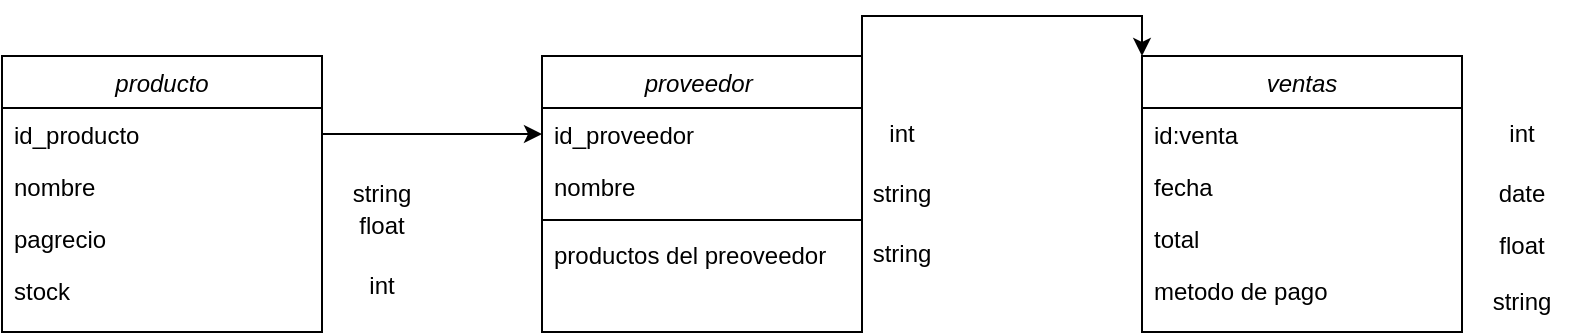 <mxfile version="24.2.8" type="github">
  <diagram id="C5RBs43oDa-KdzZeNtuy" name="Page-1">
    <mxGraphModel dx="909" dy="610" grid="1" gridSize="10" guides="1" tooltips="1" connect="1" arrows="1" fold="1" page="1" pageScale="1" pageWidth="827" pageHeight="1169" math="0" shadow="0">
      <root>
        <mxCell id="WIyWlLk6GJQsqaUBKTNV-0" />
        <mxCell id="WIyWlLk6GJQsqaUBKTNV-1" parent="WIyWlLk6GJQsqaUBKTNV-0" />
        <mxCell id="zkfFHV4jXpPFQw0GAbJ--0" value="producto" style="swimlane;fontStyle=2;align=center;verticalAlign=top;childLayout=stackLayout;horizontal=1;startSize=26;horizontalStack=0;resizeParent=1;resizeLast=0;collapsible=1;marginBottom=0;rounded=0;shadow=0;strokeWidth=1;" parent="WIyWlLk6GJQsqaUBKTNV-1" vertex="1">
          <mxGeometry x="220" y="120" width="160" height="138" as="geometry">
            <mxRectangle x="230" y="140" width="160" height="26" as="alternateBounds" />
          </mxGeometry>
        </mxCell>
        <mxCell id="zkfFHV4jXpPFQw0GAbJ--1" value="id_producto" style="text;align=left;verticalAlign=top;spacingLeft=4;spacingRight=4;overflow=hidden;rotatable=0;points=[[0,0.5],[1,0.5]];portConstraint=eastwest;" parent="zkfFHV4jXpPFQw0GAbJ--0" vertex="1">
          <mxGeometry y="26" width="160" height="26" as="geometry" />
        </mxCell>
        <mxCell id="zkfFHV4jXpPFQw0GAbJ--2" value="nombre" style="text;align=left;verticalAlign=top;spacingLeft=4;spacingRight=4;overflow=hidden;rotatable=0;points=[[0,0.5],[1,0.5]];portConstraint=eastwest;rounded=0;shadow=0;html=0;" parent="zkfFHV4jXpPFQw0GAbJ--0" vertex="1">
          <mxGeometry y="52" width="160" height="26" as="geometry" />
        </mxCell>
        <mxCell id="zkfFHV4jXpPFQw0GAbJ--3" value="pagrecio" style="text;align=left;verticalAlign=top;spacingLeft=4;spacingRight=4;overflow=hidden;rotatable=0;points=[[0,0.5],[1,0.5]];portConstraint=eastwest;rounded=0;shadow=0;html=0;" parent="zkfFHV4jXpPFQw0GAbJ--0" vertex="1">
          <mxGeometry y="78" width="160" height="26" as="geometry" />
        </mxCell>
        <mxCell id="zkfFHV4jXpPFQw0GAbJ--5" value="stock" style="text;align=left;verticalAlign=top;spacingLeft=4;spacingRight=4;overflow=hidden;rotatable=0;points=[[0,0.5],[1,0.5]];portConstraint=eastwest;" parent="zkfFHV4jXpPFQw0GAbJ--0" vertex="1">
          <mxGeometry y="104" width="160" height="26" as="geometry" />
        </mxCell>
        <mxCell id="Sa-NPO3N8HNZNoGI_wC7-19" style="edgeStyle=orthogonalEdgeStyle;rounded=0;orthogonalLoop=1;jettySize=auto;html=1;exitX=1;exitY=0;exitDx=0;exitDy=0;entryX=0;entryY=0;entryDx=0;entryDy=0;" edge="1" parent="WIyWlLk6GJQsqaUBKTNV-1" source="Sa-NPO3N8HNZNoGI_wC7-0" target="Sa-NPO3N8HNZNoGI_wC7-6">
          <mxGeometry relative="1" as="geometry" />
        </mxCell>
        <mxCell id="Sa-NPO3N8HNZNoGI_wC7-0" value="proveedor " style="swimlane;fontStyle=2;align=center;verticalAlign=top;childLayout=stackLayout;horizontal=1;startSize=26;horizontalStack=0;resizeParent=1;resizeLast=0;collapsible=1;marginBottom=0;rounded=0;shadow=0;strokeWidth=1;" vertex="1" parent="WIyWlLk6GJQsqaUBKTNV-1">
          <mxGeometry x="490" y="120" width="160" height="138" as="geometry">
            <mxRectangle x="230" y="140" width="160" height="26" as="alternateBounds" />
          </mxGeometry>
        </mxCell>
        <mxCell id="Sa-NPO3N8HNZNoGI_wC7-1" value="id_proveedor" style="text;align=left;verticalAlign=top;spacingLeft=4;spacingRight=4;overflow=hidden;rotatable=0;points=[[0,0.5],[1,0.5]];portConstraint=eastwest;" vertex="1" parent="Sa-NPO3N8HNZNoGI_wC7-0">
          <mxGeometry y="26" width="160" height="26" as="geometry" />
        </mxCell>
        <mxCell id="Sa-NPO3N8HNZNoGI_wC7-2" value="nombre" style="text;align=left;verticalAlign=top;spacingLeft=4;spacingRight=4;overflow=hidden;rotatable=0;points=[[0,0.5],[1,0.5]];portConstraint=eastwest;rounded=0;shadow=0;html=0;" vertex="1" parent="Sa-NPO3N8HNZNoGI_wC7-0">
          <mxGeometry y="52" width="160" height="26" as="geometry" />
        </mxCell>
        <mxCell id="Sa-NPO3N8HNZNoGI_wC7-4" value="" style="line;html=1;strokeWidth=1;align=left;verticalAlign=middle;spacingTop=-1;spacingLeft=3;spacingRight=3;rotatable=0;labelPosition=right;points=[];portConstraint=eastwest;" vertex="1" parent="Sa-NPO3N8HNZNoGI_wC7-0">
          <mxGeometry y="78" width="160" height="8" as="geometry" />
        </mxCell>
        <mxCell id="Sa-NPO3N8HNZNoGI_wC7-5" value="productos del preoveedor " style="text;align=left;verticalAlign=top;spacingLeft=4;spacingRight=4;overflow=hidden;rotatable=0;points=[[0,0.5],[1,0.5]];portConstraint=eastwest;" vertex="1" parent="Sa-NPO3N8HNZNoGI_wC7-0">
          <mxGeometry y="86" width="160" height="26" as="geometry" />
        </mxCell>
        <mxCell id="Sa-NPO3N8HNZNoGI_wC7-6" value="ventas" style="swimlane;fontStyle=2;align=center;verticalAlign=top;childLayout=stackLayout;horizontal=1;startSize=26;horizontalStack=0;resizeParent=1;resizeLast=0;collapsible=1;marginBottom=0;rounded=0;shadow=0;strokeWidth=1;" vertex="1" parent="WIyWlLk6GJQsqaUBKTNV-1">
          <mxGeometry x="790" y="120" width="160" height="138" as="geometry">
            <mxRectangle x="230" y="140" width="160" height="26" as="alternateBounds" />
          </mxGeometry>
        </mxCell>
        <mxCell id="Sa-NPO3N8HNZNoGI_wC7-7" value="id:venta" style="text;align=left;verticalAlign=top;spacingLeft=4;spacingRight=4;overflow=hidden;rotatable=0;points=[[0,0.5],[1,0.5]];portConstraint=eastwest;" vertex="1" parent="Sa-NPO3N8HNZNoGI_wC7-6">
          <mxGeometry y="26" width="160" height="26" as="geometry" />
        </mxCell>
        <mxCell id="Sa-NPO3N8HNZNoGI_wC7-8" value="fecha" style="text;align=left;verticalAlign=top;spacingLeft=4;spacingRight=4;overflow=hidden;rotatable=0;points=[[0,0.5],[1,0.5]];portConstraint=eastwest;rounded=0;shadow=0;html=0;" vertex="1" parent="Sa-NPO3N8HNZNoGI_wC7-6">
          <mxGeometry y="52" width="160" height="26" as="geometry" />
        </mxCell>
        <mxCell id="Sa-NPO3N8HNZNoGI_wC7-9" value="total" style="text;align=left;verticalAlign=top;spacingLeft=4;spacingRight=4;overflow=hidden;rotatable=0;points=[[0,0.5],[1,0.5]];portConstraint=eastwest;rounded=0;shadow=0;html=0;" vertex="1" parent="Sa-NPO3N8HNZNoGI_wC7-6">
          <mxGeometry y="78" width="160" height="26" as="geometry" />
        </mxCell>
        <mxCell id="Sa-NPO3N8HNZNoGI_wC7-11" value="metodo de pago" style="text;align=left;verticalAlign=top;spacingLeft=4;spacingRight=4;overflow=hidden;rotatable=0;points=[[0,0.5],[1,0.5]];portConstraint=eastwest;" vertex="1" parent="Sa-NPO3N8HNZNoGI_wC7-6">
          <mxGeometry y="104" width="160" height="26" as="geometry" />
        </mxCell>
        <mxCell id="Sa-NPO3N8HNZNoGI_wC7-12" value="&lt;font style=&quot;vertical-align: inherit;&quot;&gt;&lt;font style=&quot;vertical-align: inherit;&quot;&gt;string&lt;/font&gt;&lt;/font&gt;" style="text;html=1;align=center;verticalAlign=middle;whiteSpace=wrap;rounded=0;" vertex="1" parent="WIyWlLk6GJQsqaUBKTNV-1">
          <mxGeometry x="380" y="174" width="60" height="30" as="geometry" />
        </mxCell>
        <mxCell id="Sa-NPO3N8HNZNoGI_wC7-13" value="&lt;font style=&quot;vertical-align: inherit;&quot;&gt;&lt;font style=&quot;vertical-align: inherit;&quot;&gt;float&lt;/font&gt;&lt;/font&gt;" style="text;html=1;align=center;verticalAlign=middle;whiteSpace=wrap;rounded=0;" vertex="1" parent="WIyWlLk6GJQsqaUBKTNV-1">
          <mxGeometry x="380" y="190" width="60" height="30" as="geometry" />
        </mxCell>
        <mxCell id="Sa-NPO3N8HNZNoGI_wC7-14" value="&lt;font style=&quot;vertical-align: inherit;&quot;&gt;&lt;font style=&quot;vertical-align: inherit;&quot;&gt;int&lt;/font&gt;&lt;/font&gt;" style="text;html=1;align=center;verticalAlign=middle;whiteSpace=wrap;rounded=0;" vertex="1" parent="WIyWlLk6GJQsqaUBKTNV-1">
          <mxGeometry x="380" y="220" width="60" height="30" as="geometry" />
        </mxCell>
        <mxCell id="Sa-NPO3N8HNZNoGI_wC7-15" style="edgeStyle=orthogonalEdgeStyle;rounded=0;orthogonalLoop=1;jettySize=auto;html=1;exitX=1;exitY=0.5;exitDx=0;exitDy=0;entryX=0;entryY=0.5;entryDx=0;entryDy=0;" edge="1" parent="WIyWlLk6GJQsqaUBKTNV-1" source="zkfFHV4jXpPFQw0GAbJ--1" target="Sa-NPO3N8HNZNoGI_wC7-1">
          <mxGeometry relative="1" as="geometry" />
        </mxCell>
        <mxCell id="Sa-NPO3N8HNZNoGI_wC7-16" value="&lt;font style=&quot;vertical-align: inherit;&quot;&gt;&lt;font style=&quot;vertical-align: inherit;&quot;&gt;string&lt;/font&gt;&lt;/font&gt;" style="text;html=1;align=center;verticalAlign=middle;whiteSpace=wrap;rounded=0;" vertex="1" parent="WIyWlLk6GJQsqaUBKTNV-1">
          <mxGeometry x="640" y="204" width="60" height="30" as="geometry" />
        </mxCell>
        <mxCell id="Sa-NPO3N8HNZNoGI_wC7-17" value="&lt;font style=&quot;vertical-align: inherit;&quot;&gt;&lt;font style=&quot;vertical-align: inherit;&quot;&gt;string&lt;/font&gt;&lt;/font&gt;" style="text;html=1;align=center;verticalAlign=middle;whiteSpace=wrap;rounded=0;" vertex="1" parent="WIyWlLk6GJQsqaUBKTNV-1">
          <mxGeometry x="640" y="174" width="60" height="30" as="geometry" />
        </mxCell>
        <mxCell id="Sa-NPO3N8HNZNoGI_wC7-18" value="&lt;font style=&quot;vertical-align: inherit;&quot;&gt;&lt;font style=&quot;vertical-align: inherit;&quot;&gt;int&lt;/font&gt;&lt;/font&gt;" style="text;html=1;align=center;verticalAlign=middle;whiteSpace=wrap;rounded=0;" vertex="1" parent="WIyWlLk6GJQsqaUBKTNV-1">
          <mxGeometry x="640" y="144" width="60" height="30" as="geometry" />
        </mxCell>
        <mxCell id="Sa-NPO3N8HNZNoGI_wC7-20" value="&lt;font style=&quot;vertical-align: inherit;&quot;&gt;&lt;font style=&quot;vertical-align: inherit;&quot;&gt;string&lt;/font&gt;&lt;/font&gt;" style="text;html=1;align=center;verticalAlign=middle;whiteSpace=wrap;rounded=0;" vertex="1" parent="WIyWlLk6GJQsqaUBKTNV-1">
          <mxGeometry x="950" y="228" width="60" height="30" as="geometry" />
        </mxCell>
        <mxCell id="Sa-NPO3N8HNZNoGI_wC7-21" value="&lt;font style=&quot;vertical-align: inherit;&quot;&gt;&lt;font style=&quot;vertical-align: inherit;&quot;&gt;float&lt;/font&gt;&lt;/font&gt;" style="text;html=1;align=center;verticalAlign=middle;whiteSpace=wrap;rounded=0;" vertex="1" parent="WIyWlLk6GJQsqaUBKTNV-1">
          <mxGeometry x="950" y="200" width="60" height="30" as="geometry" />
        </mxCell>
        <mxCell id="Sa-NPO3N8HNZNoGI_wC7-22" value="&lt;font style=&quot;vertical-align: inherit;&quot;&gt;&lt;font style=&quot;vertical-align: inherit;&quot;&gt;date&lt;/font&gt;&lt;/font&gt;" style="text;html=1;align=center;verticalAlign=middle;whiteSpace=wrap;rounded=0;" vertex="1" parent="WIyWlLk6GJQsqaUBKTNV-1">
          <mxGeometry x="950" y="174" width="60" height="30" as="geometry" />
        </mxCell>
        <mxCell id="Sa-NPO3N8HNZNoGI_wC7-23" value="&lt;font style=&quot;vertical-align: inherit;&quot;&gt;&lt;font style=&quot;vertical-align: inherit;&quot;&gt;int&lt;/font&gt;&lt;/font&gt;" style="text;html=1;align=center;verticalAlign=middle;whiteSpace=wrap;rounded=0;" vertex="1" parent="WIyWlLk6GJQsqaUBKTNV-1">
          <mxGeometry x="950" y="144" width="60" height="30" as="geometry" />
        </mxCell>
      </root>
    </mxGraphModel>
  </diagram>
</mxfile>
